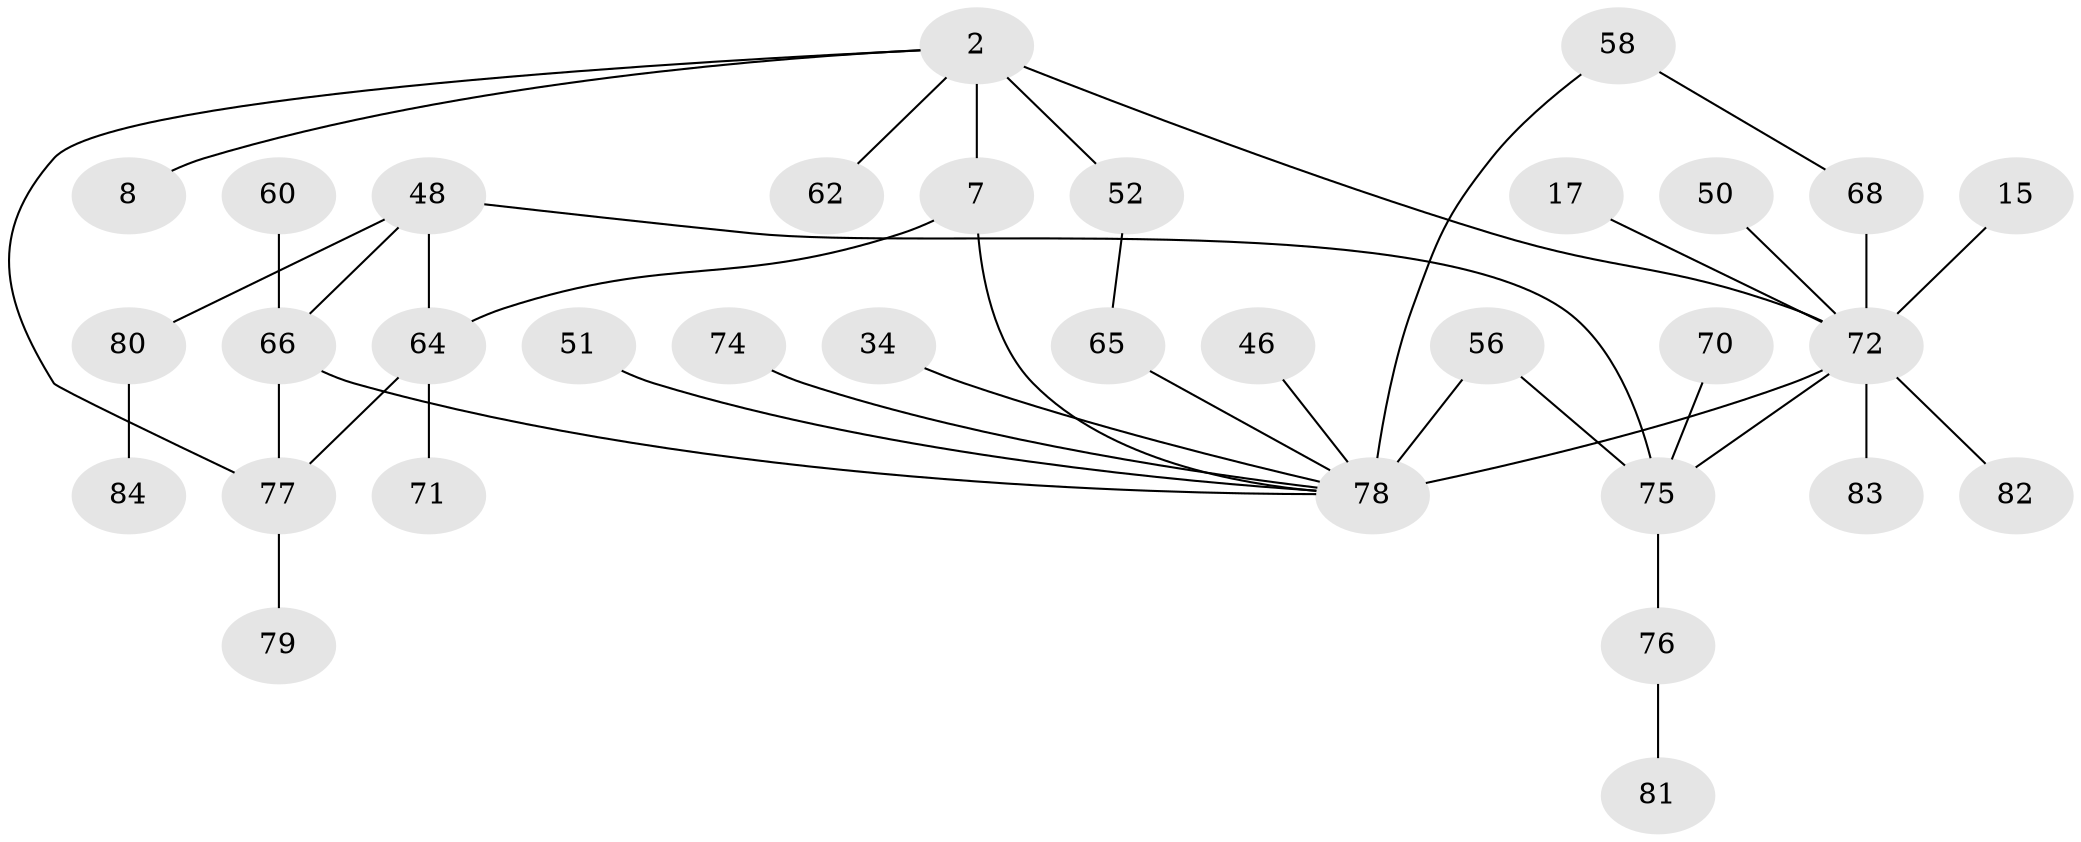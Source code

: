 // original degree distribution, {3: 0.20238095238095238, 9: 0.011904761904761904, 7: 0.011904761904761904, 4: 0.07142857142857142, 1: 0.2619047619047619, 2: 0.38095238095238093, 5: 0.05952380952380952}
// Generated by graph-tools (version 1.1) at 2025/44/03/04/25 21:44:56]
// undirected, 33 vertices, 40 edges
graph export_dot {
graph [start="1"]
  node [color=gray90,style=filled];
  2;
  7 [super="+3"];
  8;
  15;
  17;
  34;
  46;
  48 [super="+32"];
  50;
  51;
  52 [super="+30"];
  56 [super="+26"];
  58;
  60;
  62;
  64 [super="+25"];
  65;
  66 [super="+43"];
  68;
  70;
  71 [super="+36"];
  72 [super="+1+18+57"];
  74;
  75 [super="+53+24"];
  76;
  77 [super="+31+63+55"];
  78 [super="+59+73+67"];
  79;
  80;
  81;
  82;
  83 [super="+44"];
  84;
  2 -- 8;
  2 -- 62;
  2 -- 7 [weight=2];
  2 -- 72 [weight=3];
  2 -- 77;
  2 -- 52;
  7 -- 64;
  7 -- 78;
  15 -- 72;
  17 -- 72;
  34 -- 78;
  46 -- 78;
  48 -- 64 [weight=2];
  48 -- 80;
  48 -- 75;
  48 -- 66;
  50 -- 72;
  51 -- 78;
  52 -- 65;
  56 -- 75;
  56 -- 78;
  58 -- 68;
  58 -- 78;
  60 -- 66;
  64 -- 77;
  64 -- 71;
  65 -- 78;
  66 -- 77;
  66 -- 78;
  68 -- 72;
  70 -- 75;
  72 -- 82;
  72 -- 83 [weight=2];
  72 -- 78 [weight=6];
  72 -- 75;
  74 -- 78;
  75 -- 76;
  76 -- 81;
  77 -- 79;
  80 -- 84;
}
